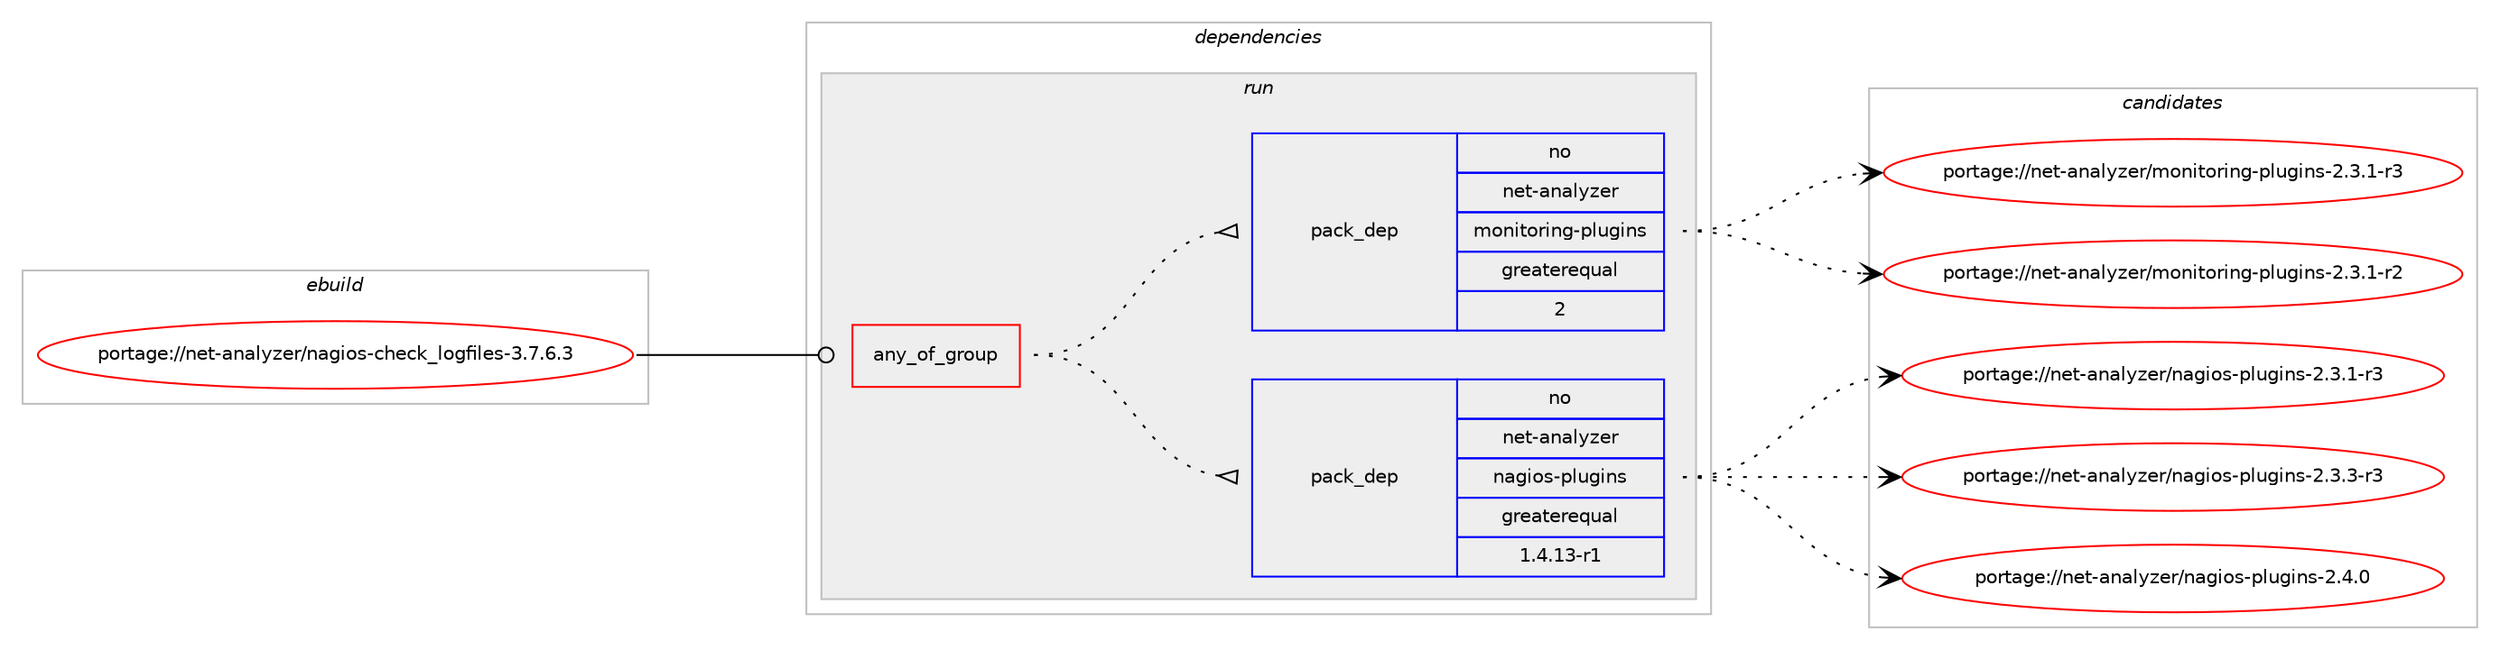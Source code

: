 digraph prolog {

# *************
# Graph options
# *************

newrank=true;
concentrate=true;
compound=true;
graph [rankdir=LR,fontname=Helvetica,fontsize=10,ranksep=1.5];#, ranksep=2.5, nodesep=0.2];
edge  [arrowhead=vee];
node  [fontname=Helvetica,fontsize=10];

# **********
# The ebuild
# **********

subgraph cluster_leftcol {
color=gray;
rank=same;
label=<<i>ebuild</i>>;
id [label="portage://net-analyzer/nagios-check_logfiles-3.7.6.3", color=red, width=4, href="../net-analyzer/nagios-check_logfiles-3.7.6.3.svg"];
}

# ****************
# The dependencies
# ****************

subgraph cluster_midcol {
color=gray;
label=<<i>dependencies</i>>;
subgraph cluster_compile {
fillcolor="#eeeeee";
style=filled;
label=<<i>compile</i>>;
}
subgraph cluster_compileandrun {
fillcolor="#eeeeee";
style=filled;
label=<<i>compile and run</i>>;
}
subgraph cluster_run {
fillcolor="#eeeeee";
style=filled;
label=<<i>run</i>>;
subgraph any1 {
dependency3 [label=<<TABLE BORDER="0" CELLBORDER="1" CELLSPACING="0" CELLPADDING="4"><TR><TD CELLPADDING="10">any_of_group</TD></TR></TABLE>>, shape=none, color=red];subgraph pack1 {
dependency4 [label=<<TABLE BORDER="0" CELLBORDER="1" CELLSPACING="0" CELLPADDING="4" WIDTH="220"><TR><TD ROWSPAN="6" CELLPADDING="30">pack_dep</TD></TR><TR><TD WIDTH="110">no</TD></TR><TR><TD>net-analyzer</TD></TR><TR><TD>nagios-plugins</TD></TR><TR><TD>greaterequal</TD></TR><TR><TD>1.4.13-r1</TD></TR></TABLE>>, shape=none, color=blue];
}
dependency3:e -> dependency4:w [weight=20,style="dotted",arrowhead="oinv"];
subgraph pack2 {
dependency5 [label=<<TABLE BORDER="0" CELLBORDER="1" CELLSPACING="0" CELLPADDING="4" WIDTH="220"><TR><TD ROWSPAN="6" CELLPADDING="30">pack_dep</TD></TR><TR><TD WIDTH="110">no</TD></TR><TR><TD>net-analyzer</TD></TR><TR><TD>monitoring-plugins</TD></TR><TR><TD>greaterequal</TD></TR><TR><TD>2</TD></TR></TABLE>>, shape=none, color=blue];
}
dependency3:e -> dependency5:w [weight=20,style="dotted",arrowhead="oinv"];
}
id:e -> dependency3:w [weight=20,style="solid",arrowhead="odot"];
}
}

# **************
# The candidates
# **************

subgraph cluster_choices {
rank=same;
color=gray;
label=<<i>candidates</i>>;

subgraph choice1 {
color=black;
nodesep=1;
choice1101011164597110971081211221011144711097103105111115451121081171031051101154550465146494511451 [label="portage://net-analyzer/nagios-plugins-2.3.1-r3", color=red, width=4,href="../net-analyzer/nagios-plugins-2.3.1-r3.svg"];
choice1101011164597110971081211221011144711097103105111115451121081171031051101154550465146514511451 [label="portage://net-analyzer/nagios-plugins-2.3.3-r3", color=red, width=4,href="../net-analyzer/nagios-plugins-2.3.3-r3.svg"];
choice110101116459711097108121122101114471109710310511111545112108117103105110115455046524648 [label="portage://net-analyzer/nagios-plugins-2.4.0", color=red, width=4,href="../net-analyzer/nagios-plugins-2.4.0.svg"];
dependency4:e -> choice1101011164597110971081211221011144711097103105111115451121081171031051101154550465146494511451:w [style=dotted,weight="100"];
dependency4:e -> choice1101011164597110971081211221011144711097103105111115451121081171031051101154550465146514511451:w [style=dotted,weight="100"];
dependency4:e -> choice110101116459711097108121122101114471109710310511111545112108117103105110115455046524648:w [style=dotted,weight="100"];
}
subgraph choice2 {
color=black;
nodesep=1;
choice11010111645971109710812112210111447109111110105116111114105110103451121081171031051101154550465146494511450 [label="portage://net-analyzer/monitoring-plugins-2.3.1-r2", color=red, width=4,href="../net-analyzer/monitoring-plugins-2.3.1-r2.svg"];
choice11010111645971109710812112210111447109111110105116111114105110103451121081171031051101154550465146494511451 [label="portage://net-analyzer/monitoring-plugins-2.3.1-r3", color=red, width=4,href="../net-analyzer/monitoring-plugins-2.3.1-r3.svg"];
dependency5:e -> choice11010111645971109710812112210111447109111110105116111114105110103451121081171031051101154550465146494511450:w [style=dotted,weight="100"];
dependency5:e -> choice11010111645971109710812112210111447109111110105116111114105110103451121081171031051101154550465146494511451:w [style=dotted,weight="100"];
}
}

}

